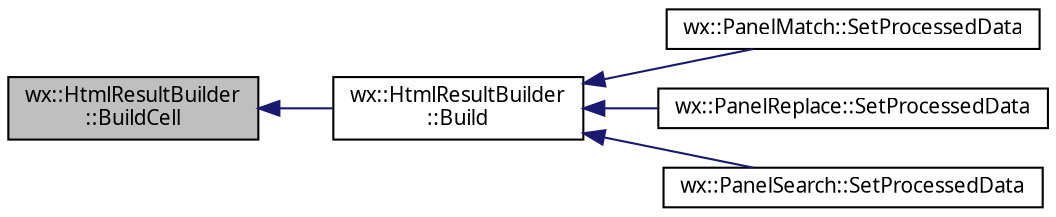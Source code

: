 digraph "wx::HtmlResultBuilder::BuildCell"
{
 // INTERACTIVE_SVG=YES
  edge [fontname="Verdana",fontsize="10",labelfontname="Verdana",labelfontsize="10"];
  node [fontname="Verdana",fontsize="10",shape=record];
  rankdir="LR";
  Node1 [label="wx::HtmlResultBuilder\l::BuildCell",height=0.2,width=0.4,color="black", fillcolor="grey75", style="filled", fontcolor="black"];
  Node1 -> Node2 [dir="back",color="midnightblue",fontsize="10",style="solid",fontname="Verdana"];
  Node2 [label="wx::HtmlResultBuilder\l::Build",height=0.2,width=0.4,color="black", fillcolor="white", style="filled",URL="$classwx_1_1_html_result_builder.html#ad313fb0a93cbeb3b1f47e784e808a489",tooltip="Функция построения результата обработки. "];
  Node2 -> Node3 [dir="back",color="midnightblue",fontsize="10",style="solid",fontname="Verdana"];
  Node3 [label="wx::PanelMatch::SetProcessedData",height=0.2,width=0.4,color="black", fillcolor="white", style="filled",URL="$classwx_1_1_panel_match.html#acf07909284b3dcc712fd11ecb8bc6496",tooltip="Функция передачи объекту представления обработанных данных. "];
  Node2 -> Node4 [dir="back",color="midnightblue",fontsize="10",style="solid",fontname="Verdana"];
  Node4 [label="wx::PanelReplace::SetProcessedData",height=0.2,width=0.4,color="black", fillcolor="white", style="filled",URL="$classwx_1_1_panel_replace.html#a133c64c63a2004726817884ea2e59ab8",tooltip="Функция передачи объекту представления обработанных данных. "];
  Node2 -> Node5 [dir="back",color="midnightblue",fontsize="10",style="solid",fontname="Verdana"];
  Node5 [label="wx::PanelSearch::SetProcessedData",height=0.2,width=0.4,color="black", fillcolor="white", style="filled",URL="$classwx_1_1_panel_search.html#a4e19adf4e3c5d667257250ebd0866583",tooltip="Функция передачи объекту представления обработанных данных. "];
}
